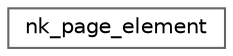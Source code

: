 digraph "类继承关系图"
{
 // LATEX_PDF_SIZE
  bgcolor="transparent";
  edge [fontname=Helvetica,fontsize=10,labelfontname=Helvetica,labelfontsize=10];
  node [fontname=Helvetica,fontsize=10,shape=box,height=0.2,width=0.4];
  rankdir="LR";
  Node0 [id="Node000000",label="nk_page_element",height=0.2,width=0.4,color="grey40", fillcolor="white", style="filled",URL="$structnk__page__element.html",tooltip=" "];
}
